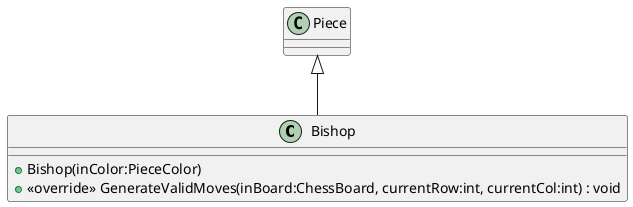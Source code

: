@startuml
class Bishop {
    + Bishop(inColor:PieceColor)
    + <<override>> GenerateValidMoves(inBoard:ChessBoard, currentRow:int, currentCol:int) : void
}
Piece <|-- Bishop
@enduml
